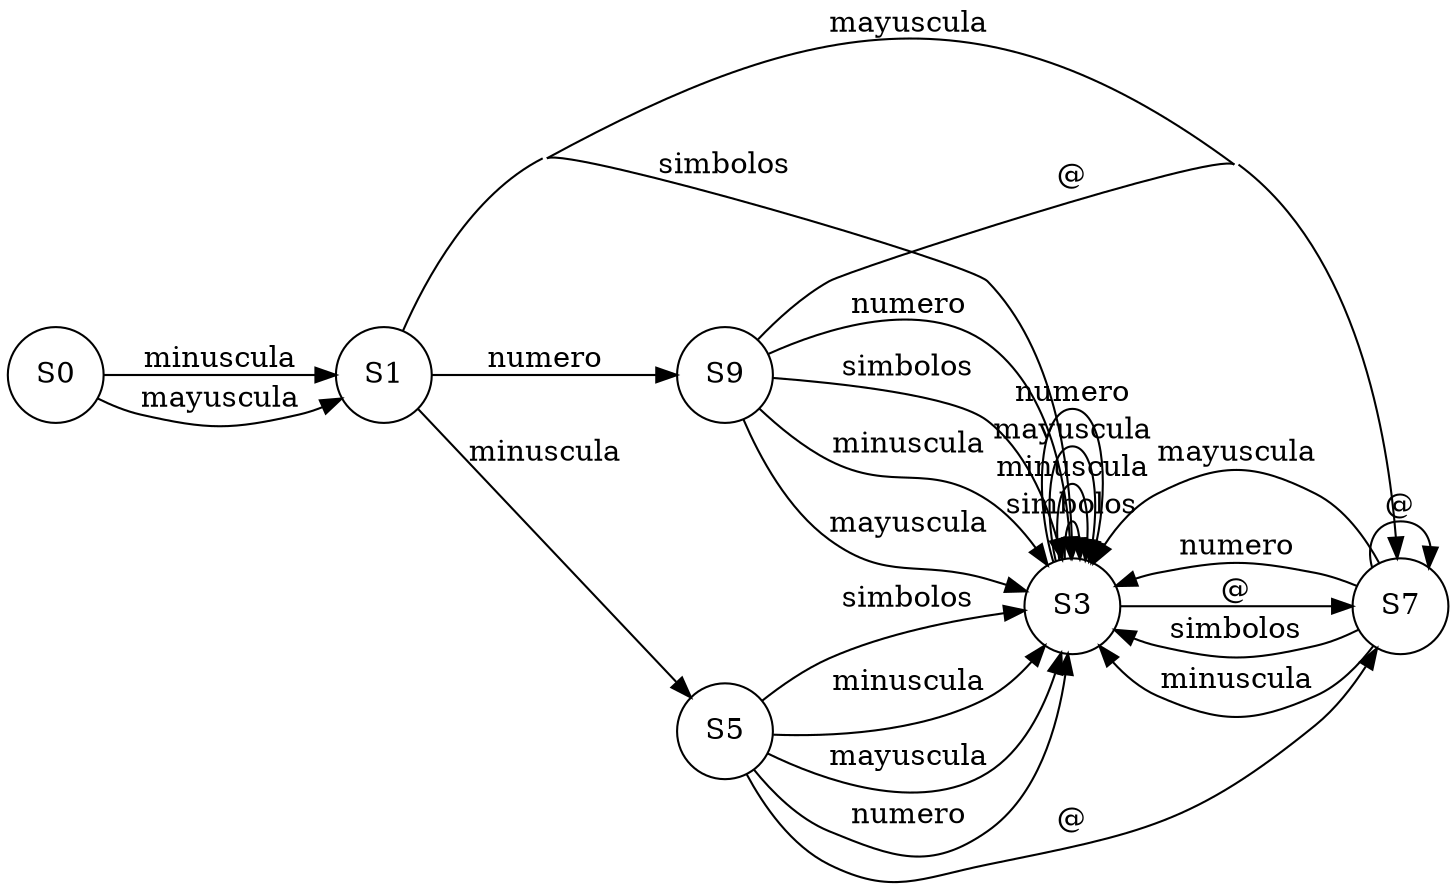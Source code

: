 digraph G{
rankdir=LR
node[shape=circle]
concentrate=true
nodoS0[label="S0"];

nodoS1[label="S1"];

nodoS0->nodoS1[label="minuscula"];

nodoS1[label="S1"];

nodoS0->nodoS1[label="mayuscula"];

nodoS1[label="S1"];

nodoS3[label="S3"];

nodoS1->nodoS3[label="simbolos"];

nodoS5[label="S5"];

nodoS1->nodoS5[label="minuscula"];

nodoS7[label="S7"];

nodoS1->nodoS7[label="mayuscula"];

nodoS9[label="S9"];

nodoS1->nodoS9[label="numero"];

nodoS3[label="S3"];

nodoS3[label="S3"];

nodoS3->nodoS3[label="simbolos"];

nodoS3[label="S3"];

nodoS3->nodoS3[label="minuscula"];

nodoS3[label="S3"];

nodoS3->nodoS3[label="mayuscula"];

nodoS3[label="S3"];

nodoS3->nodoS3[label="numero"];

nodoS7[label="S7"];

nodoS3->nodoS7[label="@"];

nodoS5[label="S5"];

nodoS3[label="S3"];

nodoS5->nodoS3[label="simbolos"];

nodoS3[label="S3"];

nodoS5->nodoS3[label="minuscula"];

nodoS3[label="S3"];

nodoS5->nodoS3[label="mayuscula"];

nodoS3[label="S3"];

nodoS5->nodoS3[label="numero"];

nodoS7[label="S7"];

nodoS5->nodoS7[label="@"];

nodoS7[label="S7"];

nodoS3[label="S3"];

nodoS7->nodoS3[label="simbolos"];

nodoS3[label="S3"];

nodoS7->nodoS3[label="minuscula"];

nodoS3[label="S3"];

nodoS7->nodoS3[label="mayuscula"];

nodoS3[label="S3"];

nodoS7->nodoS3[label="numero"];

nodoS7[label="S7"];

nodoS7->nodoS7[label="@"];

nodoS9[label="S9"];

nodoS3[label="S3"];

nodoS9->nodoS3[label="simbolos"];

nodoS3[label="S3"];

nodoS9->nodoS3[label="minuscula"];

nodoS3[label="S3"];

nodoS9->nodoS3[label="mayuscula"];

nodoS3[label="S3"];

nodoS9->nodoS3[label="numero"];

nodoS7[label="S7"];

nodoS9->nodoS7[label="@"];

}
